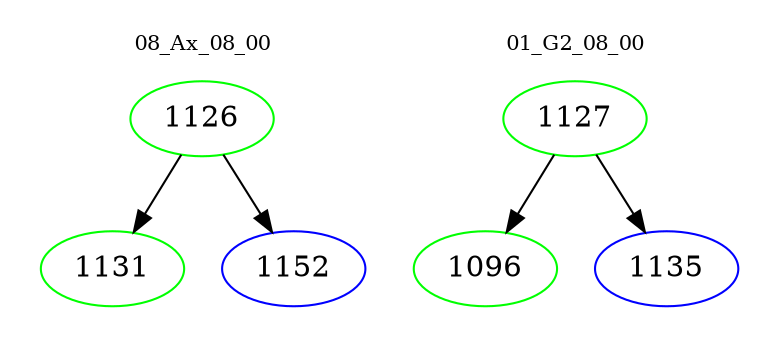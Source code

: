 digraph{
subgraph cluster_0 {
color = white
label = "08_Ax_08_00";
fontsize=10;
T0_1126 [label="1126", color="green"]
T0_1126 -> T0_1131 [color="black"]
T0_1131 [label="1131", color="green"]
T0_1126 -> T0_1152 [color="black"]
T0_1152 [label="1152", color="blue"]
}
subgraph cluster_1 {
color = white
label = "01_G2_08_00";
fontsize=10;
T1_1127 [label="1127", color="green"]
T1_1127 -> T1_1096 [color="black"]
T1_1096 [label="1096", color="green"]
T1_1127 -> T1_1135 [color="black"]
T1_1135 [label="1135", color="blue"]
}
}
